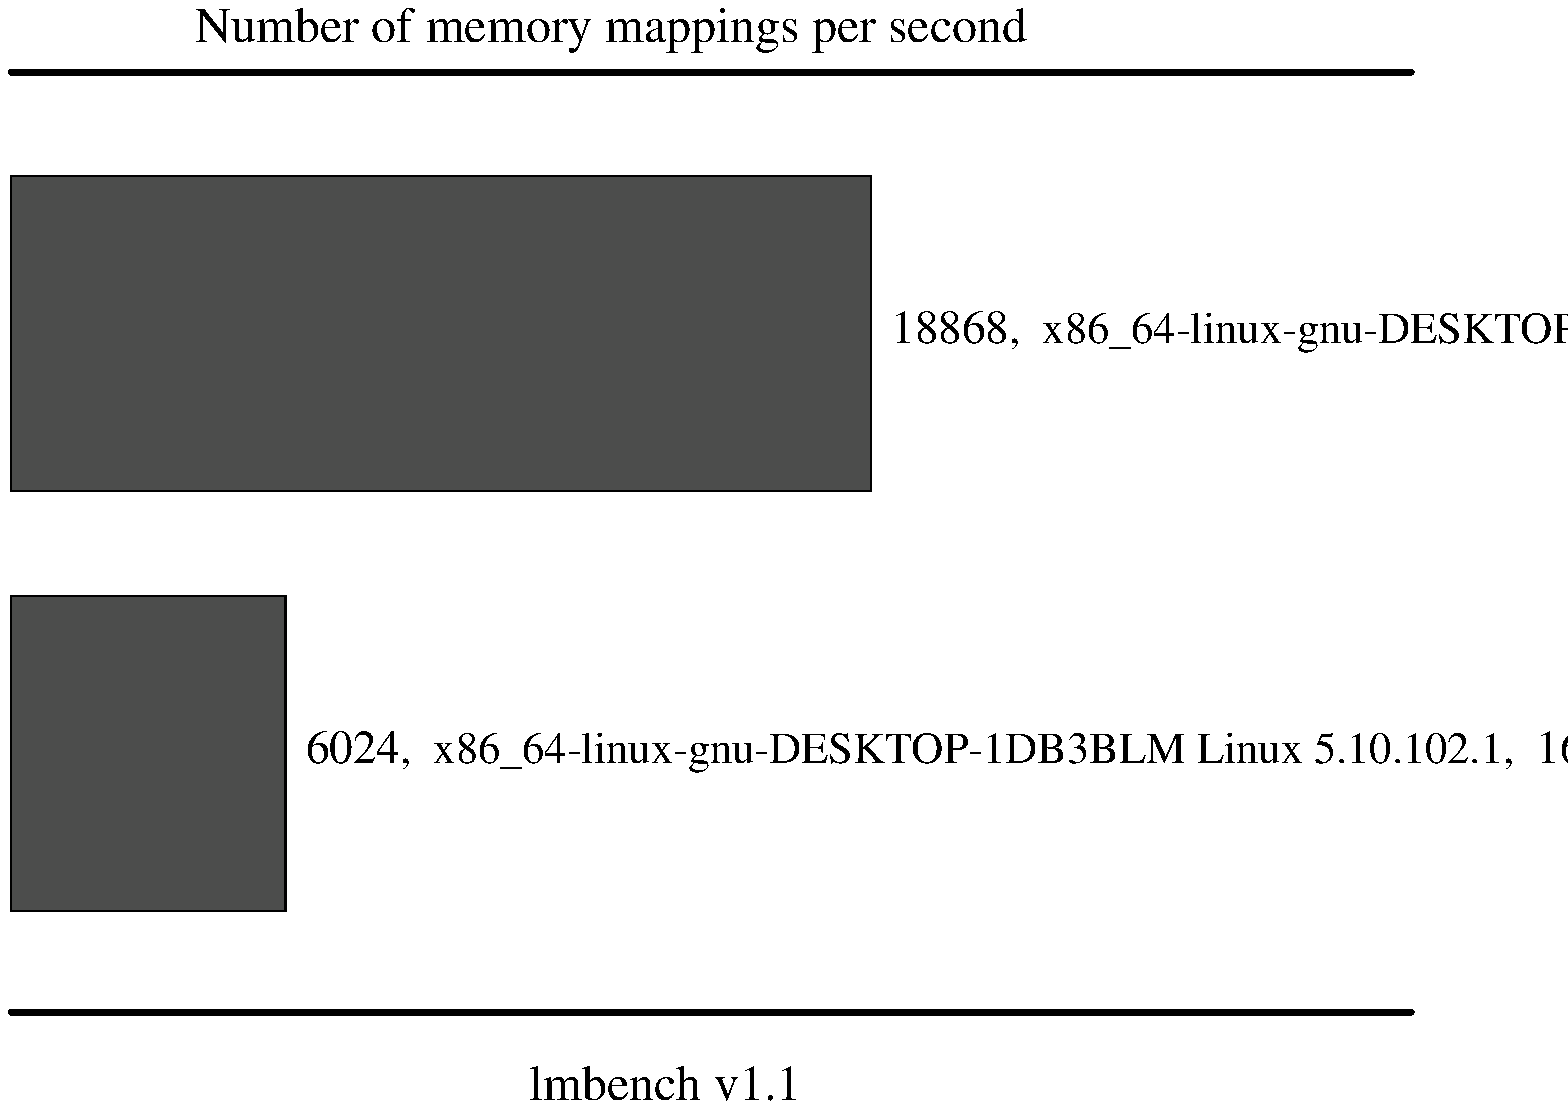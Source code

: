 .sp .75i
.po .23i
.ft R
.ps 16
.vs 21
.ce 100
\s+2Number of memory mappings per second\s0
.ce 0
.vs 
.PS
.ps 16
.vs 11
[
# Variables, tweek these.
	fillval = .12		# default fill value boxes
	xsize = 4.3		# width of the graph
	ysize = 4.2		# height of the graph
	n = 2
	boxpercent = 75 / 100
	gap = xsize / n * (1 - boxpercent)
	maxdata = 18868
	yscale = ysize / maxdata
	xscale = xsize / maxdata

# Draw the graph borders 
	O:	box invis ht ysize wid xsize
boxht = ysize / n * boxpercent
box fill .7 wid 18868 * xscale with .nw at O.nw - (0, gap /2 + 0 * (ysize/n))
"\s+118868\s0,  x86_64-linux-gnu-DESKTOP-1DB3BLM Linux 5.10.102.1,\  \s+153\ usecs\s0" ljust at last box.e + .1,0
box fill .7 wid 6024 * xscale with .nw at O.nw - (0, gap /2 + 1 * (ysize/n))
"\s+16024\s0,  x86_64-linux-gnu-DESKTOP-1DB3BLM Linux 5.10.102.1,\  \s+1166\ usecs\s0" ljust at last box.e + .1,0
]
box invis wid last [].wid + .5 ht last [].ht + .5 with .nw at last [].nw + (-.25, .25)
move to last [].nw + 0,.25
line thick 2 right 7
move to last [].sw - 0,.25
line thick 2 right 7
.PE
.ft
.ps
.vs
.po
.po .5i
.ft R
.ps 16
.vs 21
.sp .5
.ce 100
\s+2lmbench v1.1\s0
.po
.ft
.ps
.vs
.ce 0
